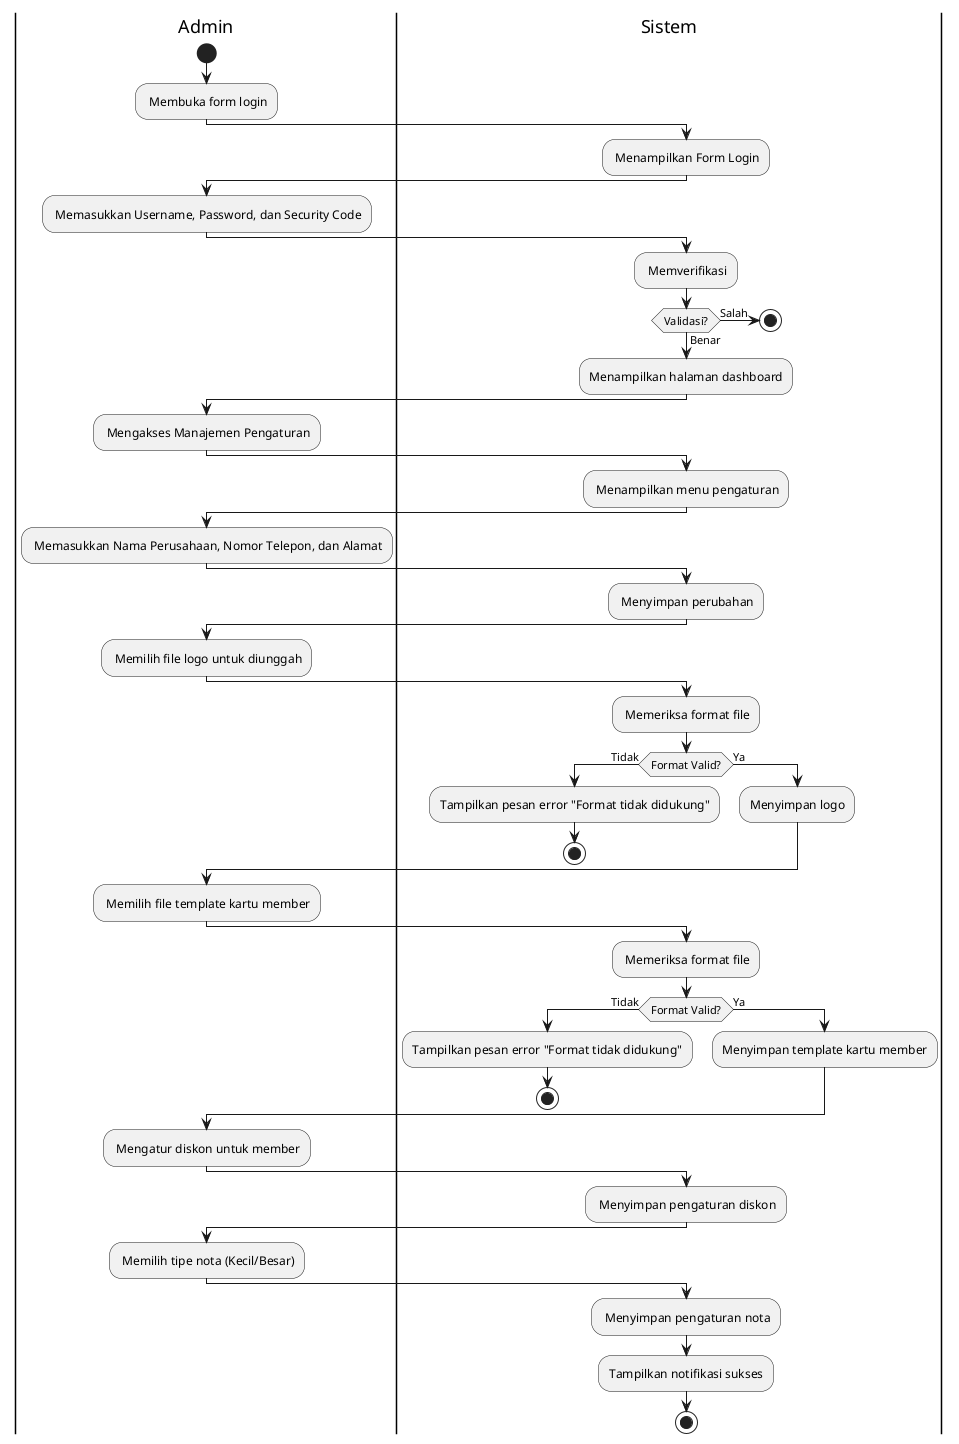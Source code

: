 @startuml
|Admin|
start
: Membuka form login;
|Sistem|
: Menampilkan Form Login;
|Admin|
: Memasukkan Username, Password, dan Security Code;
|Sistem|
: Memverifikasi;

if (Validasi?) then (Salah)
    stop
else (Benar)
    :Menampilkan halaman dashboard;
endif

|Admin|
: Mengakses Manajemen Pengaturan;
|Sistem|
: Menampilkan menu pengaturan;

|Admin|
: Memasukkan Nama Perusahaan, Nomor Telepon, dan Alamat;
|Sistem|
: Menyimpan perubahan;

|Admin|
: Memilih file logo untuk diunggah;
|Sistem|
: Memeriksa format file;
if (Format Valid?) then (Tidak)
    :Tampilkan pesan error "Format tidak didukung";
    stop
else (Ya)
    :Menyimpan logo;
endif

|Admin|
: Memilih file template kartu member;
|Sistem|
: Memeriksa format file;
if (Format Valid?) then (Tidak)
    :Tampilkan pesan error "Format tidak didukung";
    stop
else (Ya)
    :Menyimpan template kartu member;
endif

|Admin|
: Mengatur diskon untuk member;
|Sistem|
: Menyimpan pengaturan diskon;

|Admin|
: Memilih tipe nota (Kecil/Besar);
|Sistem|
: Menyimpan pengaturan nota;

:Tampilkan notifikasi sukses;
stop
@enduml

